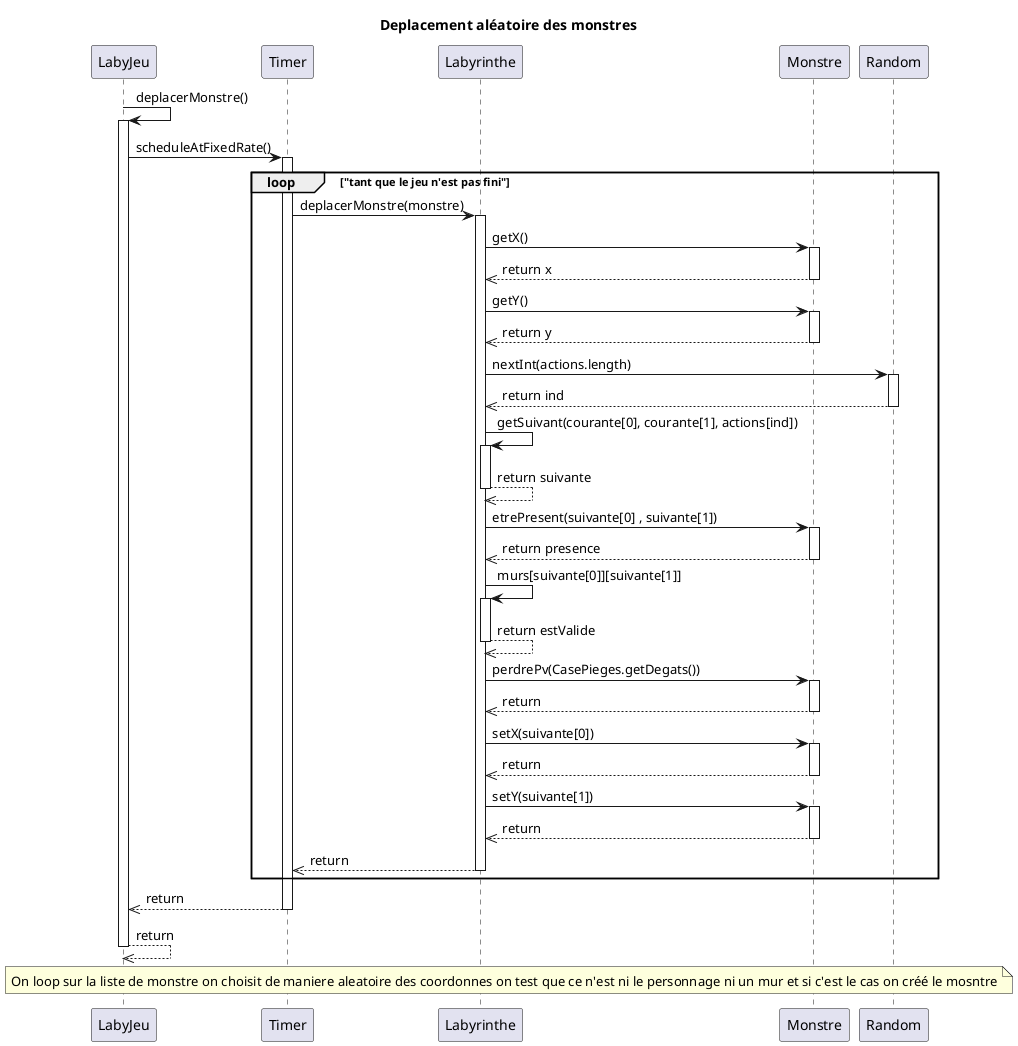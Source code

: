 @startuml
participant "LabyJeu" as L
participant "Timer" as T
participant "Labyrinthe" as La
participant "Monstre" as M
participant "Random" as R
title : Deplacement aléatoire des monstres
L -> L : deplacerMonstre()
activate L
L -> T : scheduleAtFixedRate()
activate T
loop "tant que le jeu n'est pas fini"
    T -> La : deplacerMonstre(monstre)
    activate La
    La -> M : getX()
    activate M
    M -->> La : return x
    deactivate M
    La -> M : getY()
    activate M
    M -->> La : return y
    deactivate M
    La -> R : nextInt(actions.length)
    activate R
    R -->> La : return ind
    deactivate R
    La -> La : getSuivant(courante[0], courante[1], actions[ind])
    activate La
    La -->> La : return suivante
    deactivate La
    La -> M : etrePresent(suivante[0] , suivante[1])
    activate M
    M -->> La : return presence
    deactivate M
    La -> La : murs[suivante[0]][suivante[1]]
    activate La
    La -->> La : return estValide
    deactivate La
    La -> M : perdrePv(CasePieges.getDegats())
    activate M
    M -->> La : return
    deactivate M
    La -> M : setX(suivante[0])
    activate M
    M -->> La : return
    deactivate M
    La -> M : setY(suivante[1])
    activate M
    M -->> La : return
    deactivate M
    La -->> T : return
    deactivate La
end
T -->> L : return
deactivate T
L -->> L : return
deactivate L
note across
On loop sur la liste de monstre on choisit de maniere aleatoire des coordonnes on test que ce n'est ni le personnage ni un mur et si c'est le cas on créé le mosntre
end note
@enduml